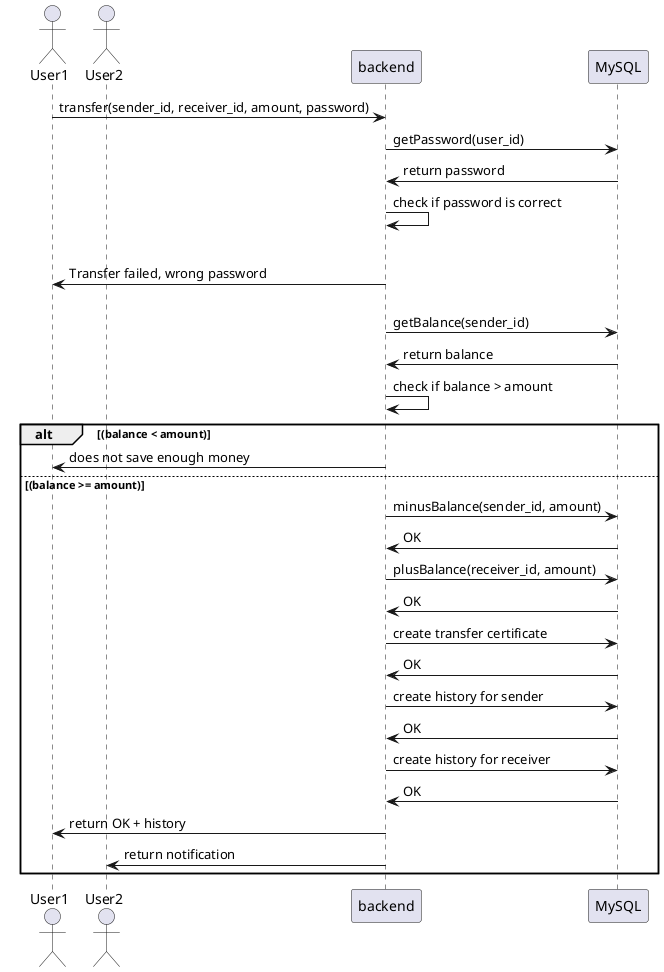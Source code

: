 @startuml transfer
    actor User1
    actor User2
    User1 -> "backend" : transfer(sender_id, receiver_id, amount, password)
    "backend" -> "MySQL" : getPassword(user_id)
    "MySQL" -> "backend" : return password
    "backend" -> "backend" : check if password is correct
    alt (password is not correct)
    "backend" -> User1 : Transfer failed, wrong password
    else (password is correct)

    "backend" -> "MySQL" : getBalance(sender_id)
    "MySQL" -> "backend" : return balance
    "backend" -> "backend" : check if balance > amount
    alt (balance < amount)
    "backend" -> User1 : does not save enough money
   
    else (balance >= amount)
    "backend" -> "MySQL" : minusBalance(sender_id, amount)
    "MySQL" -> "backend" : OK
    "backend" -> "MySQL" : plusBalance(receiver_id, amount)
    "MySQL" -> "backend" : OK
    "backend" -> "MySQL" : create transfer certificate
    "MySQL" -> "backend" : OK
    "backend" -> "MySQL" : create history for sender
    "MySQL" -> "backend" : OK
    "backend" -> "MySQL" : create history for receiver
    "MySQL" -> "backend" : OK
    "backend" -> User1 : return OK + history
    "backend" -> User2 : return notification
    end
@enduml